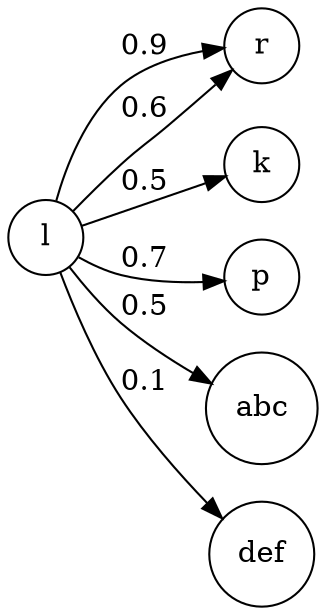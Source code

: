 digraph net {
rankdir=LR;
node [shape=circle];
l -> r [ label = 0.9 ];
l -> r [ label = 0.6 ];
l -> k [ label = 0.5 ];
l -> p [ label = 0.7 ];
l -> abc [ label = 0.5 ];
l -> def [ label = 0.1 ];
}
